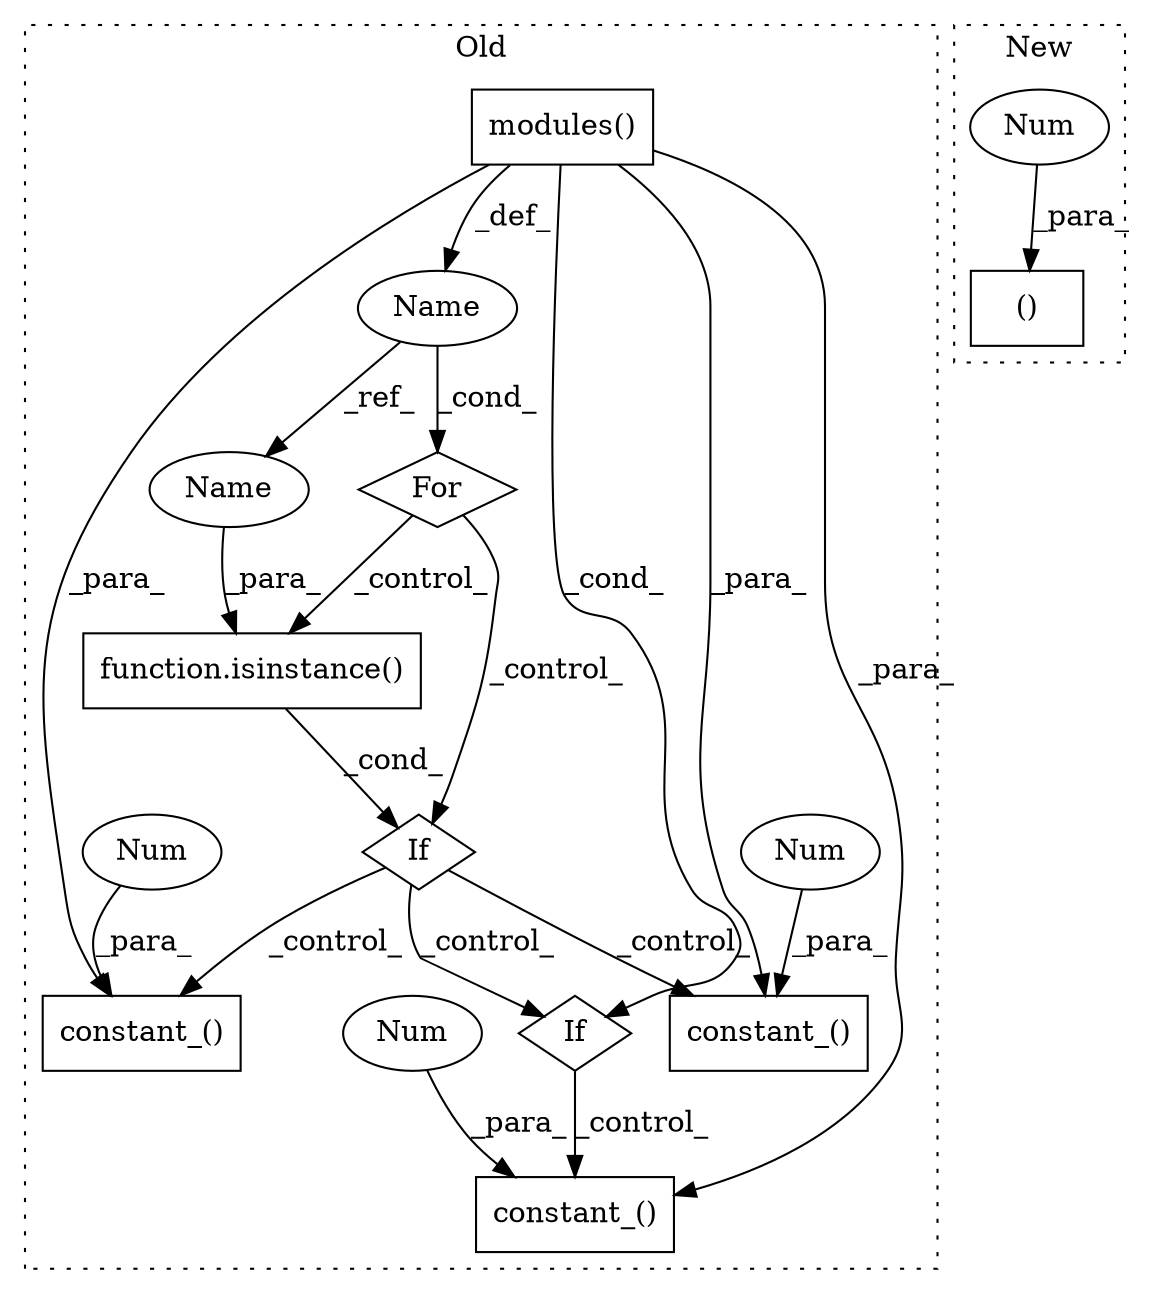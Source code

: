 digraph G {
subgraph cluster0 {
1 [label="modules()" a="75" s="2864" l="14" shape="box"];
3 [label="If" a="96" s="3119,3148" l="0,18" shape="diamond"];
5 [label="Name" a="87" s="2859" l="1" shape="ellipse"];
6 [label="function.isinstance()" a="75" s="3119,3147" l="11,1" shape="box"];
7 [label="For" a="107" s="2855,2878" l="4,14" shape="diamond"];
8 [label="If" a="96" s="3259,3283" l="0,18" shape="diamond"];
9 [label="constant_()" a="75" s="3166,3195" l="18,1" shape="box"];
10 [label="Num" a="76" s="3194" l="1" shape="ellipse"];
11 [label="constant_()" a="75" s="3352,3379" l="18,1" shape="box"];
12 [label="Num" a="76" s="3378" l="1" shape="ellipse"];
13 [label="constant_()" a="75" s="3213,3240" l="18,1" shape="box"];
14 [label="Num" a="76" s="3239" l="1" shape="ellipse"];
15 [label="Name" a="87" s="3130" l="1" shape="ellipse"];
label = "Old";
style="dotted";
}
subgraph cluster1 {
2 [label="()" a="54" s="2658" l="4" shape="box"];
4 [label="Num" a="76" s="2660" l="2" shape="ellipse"];
label = "New";
style="dotted";
}
1 -> 13 [label="_para_"];
1 -> 8 [label="_cond_"];
1 -> 5 [label="_def_"];
1 -> 9 [label="_para_"];
1 -> 11 [label="_para_"];
3 -> 9 [label="_control_"];
3 -> 13 [label="_control_"];
3 -> 8 [label="_control_"];
4 -> 2 [label="_para_"];
5 -> 15 [label="_ref_"];
5 -> 7 [label="_cond_"];
6 -> 3 [label="_cond_"];
7 -> 3 [label="_control_"];
7 -> 6 [label="_control_"];
8 -> 11 [label="_control_"];
10 -> 9 [label="_para_"];
12 -> 11 [label="_para_"];
14 -> 13 [label="_para_"];
15 -> 6 [label="_para_"];
}